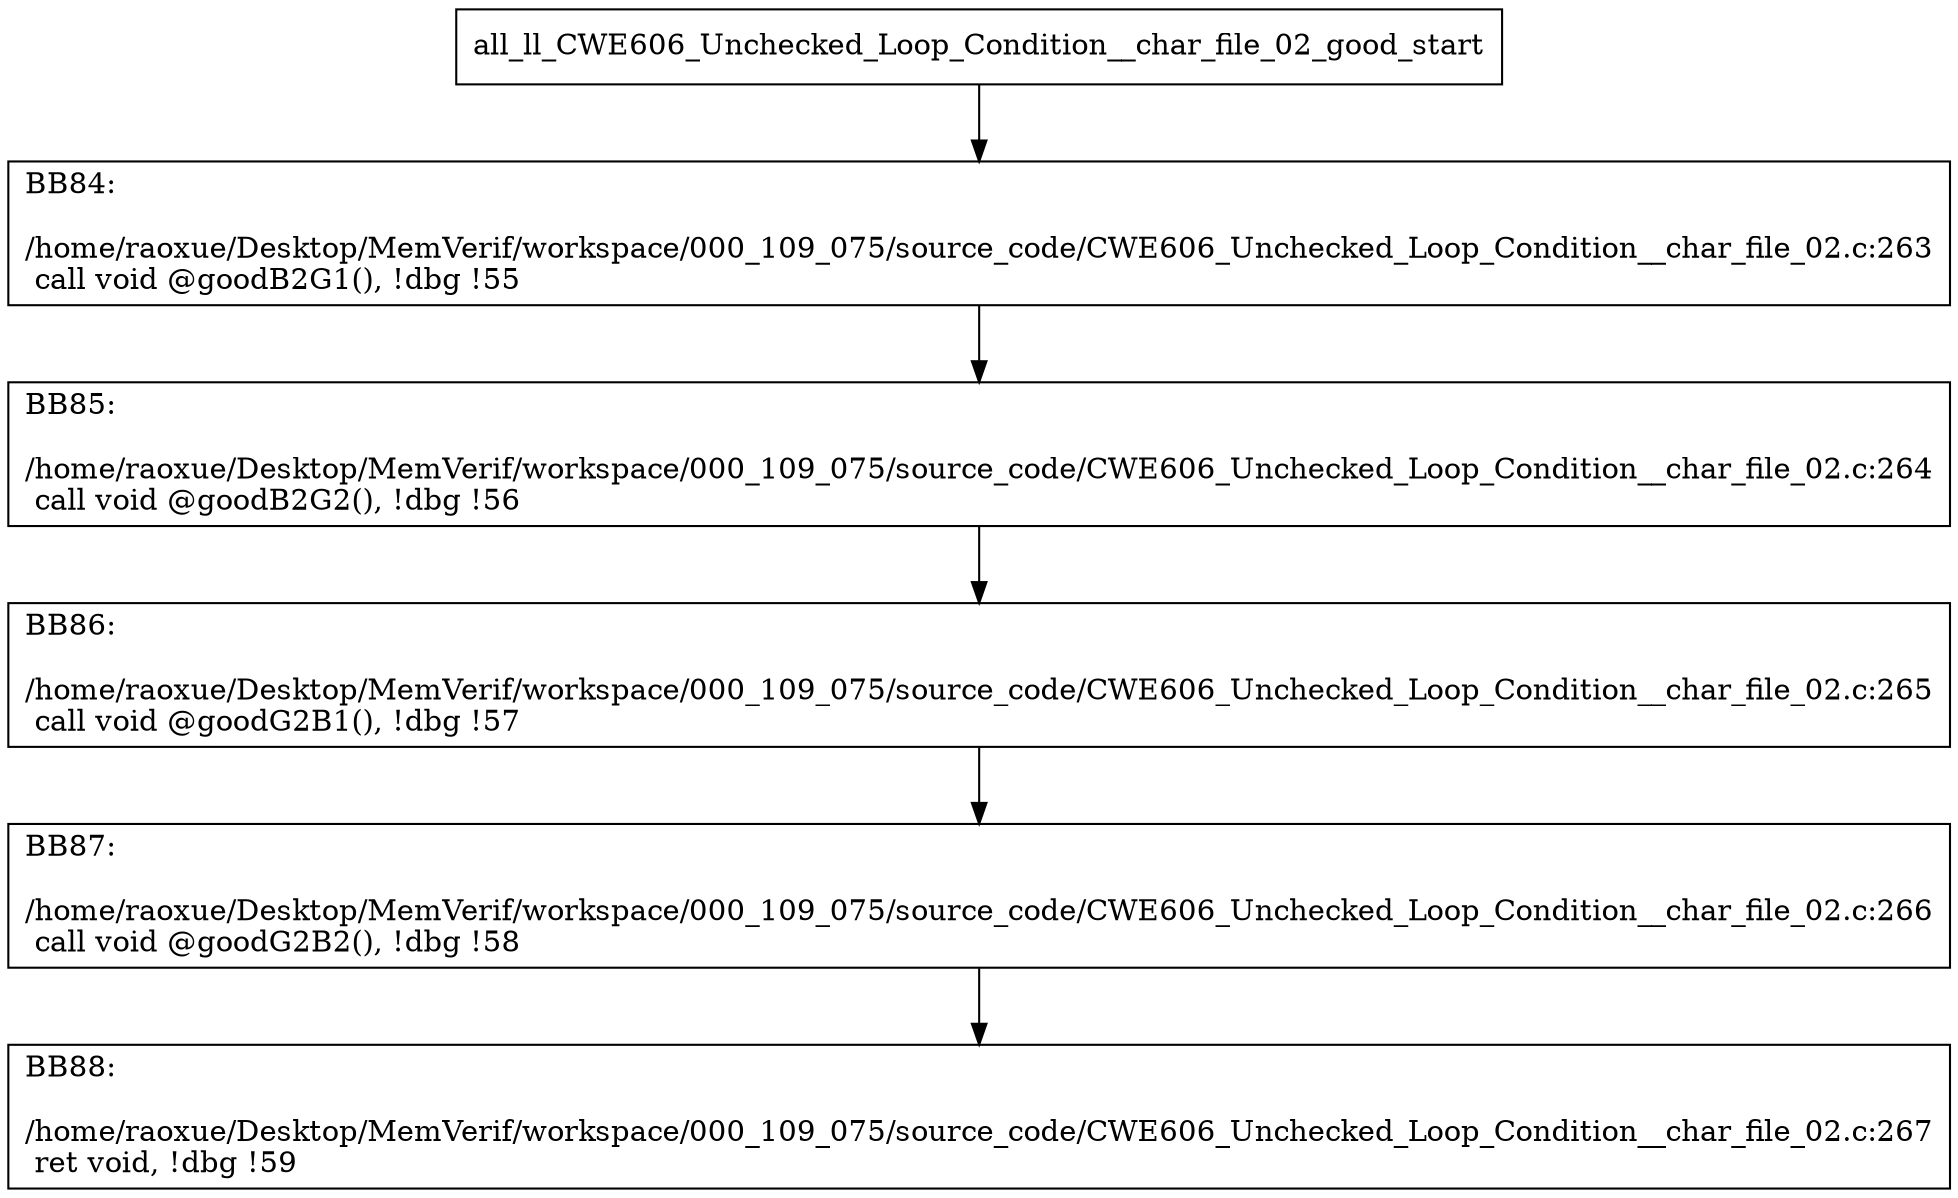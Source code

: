 digraph "CFG for'all_ll_CWE606_Unchecked_Loop_Condition__char_file_02_good' function" {
	BBall_ll_CWE606_Unchecked_Loop_Condition__char_file_02_good_start[shape=record,label="{all_ll_CWE606_Unchecked_Loop_Condition__char_file_02_good_start}"];
	BBall_ll_CWE606_Unchecked_Loop_Condition__char_file_02_good_start-> all_ll_CWE606_Unchecked_Loop_Condition__char_file_02_goodBB84;
	all_ll_CWE606_Unchecked_Loop_Condition__char_file_02_goodBB84 [shape=record, label="{BB84:\l\l/home/raoxue/Desktop/MemVerif/workspace/000_109_075/source_code/CWE606_Unchecked_Loop_Condition__char_file_02.c:263\l
  call void @goodB2G1(), !dbg !55\l
}"];
	all_ll_CWE606_Unchecked_Loop_Condition__char_file_02_goodBB84-> all_ll_CWE606_Unchecked_Loop_Condition__char_file_02_goodBB85;
	all_ll_CWE606_Unchecked_Loop_Condition__char_file_02_goodBB85 [shape=record, label="{BB85:\l\l/home/raoxue/Desktop/MemVerif/workspace/000_109_075/source_code/CWE606_Unchecked_Loop_Condition__char_file_02.c:264\l
  call void @goodB2G2(), !dbg !56\l
}"];
	all_ll_CWE606_Unchecked_Loop_Condition__char_file_02_goodBB85-> all_ll_CWE606_Unchecked_Loop_Condition__char_file_02_goodBB86;
	all_ll_CWE606_Unchecked_Loop_Condition__char_file_02_goodBB86 [shape=record, label="{BB86:\l\l/home/raoxue/Desktop/MemVerif/workspace/000_109_075/source_code/CWE606_Unchecked_Loop_Condition__char_file_02.c:265\l
  call void @goodG2B1(), !dbg !57\l
}"];
	all_ll_CWE606_Unchecked_Loop_Condition__char_file_02_goodBB86-> all_ll_CWE606_Unchecked_Loop_Condition__char_file_02_goodBB87;
	all_ll_CWE606_Unchecked_Loop_Condition__char_file_02_goodBB87 [shape=record, label="{BB87:\l\l/home/raoxue/Desktop/MemVerif/workspace/000_109_075/source_code/CWE606_Unchecked_Loop_Condition__char_file_02.c:266\l
  call void @goodG2B2(), !dbg !58\l
}"];
	all_ll_CWE606_Unchecked_Loop_Condition__char_file_02_goodBB87-> all_ll_CWE606_Unchecked_Loop_Condition__char_file_02_goodBB88;
	all_ll_CWE606_Unchecked_Loop_Condition__char_file_02_goodBB88 [shape=record, label="{BB88:\l\l/home/raoxue/Desktop/MemVerif/workspace/000_109_075/source_code/CWE606_Unchecked_Loop_Condition__char_file_02.c:267\l
  ret void, !dbg !59\l
}"];
}
